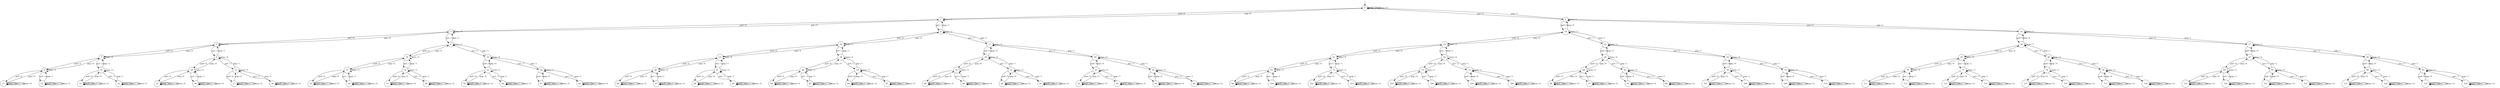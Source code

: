digraph g {

	s0 [shape="circle" label="0"];
	s1 [shape="circle" label="1"];
	s2 [shape="circle" label="2"];
	s3 [shape="circle" label="3"];
	s4 [shape="circle" label="4"];
	s5 [shape="circle" label="5"];
	s6 [shape="circle" label="6"];
	s7 [shape="circle" label="7"];
	s8 [shape="circle" label="8"];
	s9 [shape="circle" label="9"];
	s10 [shape="circle" label="10"];
	s11 [shape="circle" label="11"];
	s12 [shape="circle" label="12"];
	s13 [shape="circle" label="13"];
	s14 [shape="circle" label="14"];
	s15 [shape="circle" label="15"];
	s16 [shape="circle" label="16"];
	s17 [shape="circle" label="17"];
	s18 [shape="circle" label="18"];
	s19 [shape="circle" label="19"];
	s20 [shape="circle" label="20"];
	s21 [shape="circle" label="21"];
	s22 [shape="circle" label="22"];
	s23 [shape="circle" label="23"];
	s24 [shape="circle" label="24"];
	s25 [shape="circle" label="25"];
	s26 [shape="circle" label="26"];
	s27 [shape="circle" label="27"];
	s28 [shape="circle" label="28"];
	s29 [shape="circle" label="29"];
	s30 [shape="circle" label="30"];
	s31 [shape="circle" label="31"];
	s32 [shape="circle" label="32"];
	s33 [shape="circle" label="33"];
	s34 [shape="circle" label="34"];
	s35 [shape="circle" label="35"];
	s36 [shape="circle" label="36"];
	s37 [shape="circle" label="37"];
	s38 [shape="circle" label="38"];
	s39 [shape="circle" label="39"];
	s40 [shape="circle" label="40"];
	s41 [shape="circle" label="41"];
	s42 [shape="circle" label="42"];
	s43 [shape="circle" label="43"];
	s44 [shape="circle" label="44"];
	s45 [shape="circle" label="45"];
	s46 [shape="circle" label="46"];
	s47 [shape="circle" label="47"];
	s48 [shape="circle" label="48"];
	s49 [shape="circle" label="49"];
	s50 [shape="circle" label="50"];
	s51 [shape="circle" label="51"];
	s52 [shape="circle" label="52"];
	s53 [shape="circle" label="53"];
	s54 [shape="circle" label="54"];
	s55 [shape="circle" label="55"];
	s56 [shape="circle" label="56"];
	s57 [shape="circle" label="57"];
	s58 [shape="circle" label="58"];
	s59 [shape="circle" label="59"];
	s60 [shape="circle" label="60"];
	s61 [shape="circle" label="61"];
	s62 [shape="circle" label="62"];
	s63 [shape="circle" label="63"];
	s64 [shape="circle" label="64"];
	s65 [shape="circle" label="65"];
	s66 [shape="circle" label="66"];
	s67 [shape="circle" label="67"];
	s68 [shape="circle" label="68"];
	s69 [shape="circle" label="69"];
	s70 [shape="circle" label="70"];
	s71 [shape="circle" label="71"];
	s72 [shape="circle" label="72"];
	s73 [shape="circle" label="73"];
	s74 [shape="circle" label="74"];
	s75 [shape="circle" label="75"];
	s76 [shape="circle" label="76"];
	s77 [shape="circle" label="77"];
	s78 [shape="circle" label="78"];
	s79 [shape="circle" label="79"];
	s80 [shape="circle" label="80"];
	s81 [shape="circle" label="81"];
	s82 [shape="circle" label="82"];
	s83 [shape="circle" label="83"];
	s84 [shape="circle" label="84"];
	s85 [shape="circle" label="85"];
	s86 [shape="circle" label="86"];
	s87 [shape="circle" label="87"];
	s88 [shape="circle" label="88"];
	s89 [shape="circle" label="89"];
	s90 [shape="circle" label="90"];
	s91 [shape="circle" label="91"];
	s92 [shape="circle" label="92"];
	s93 [shape="circle" label="93"];
	s94 [shape="circle" label="94"];
	s95 [shape="circle" label="95"];
	s96 [shape="circle" label="96"];
	s97 [shape="circle" label="97"];
	s98 [shape="circle" label="98"];
	s99 [shape="circle" label="99"];
	s100 [shape="circle" label="100"];
	s101 [shape="circle" label="101"];
	s102 [shape="circle" label="102"];
	s103 [shape="circle" label="103"];
	s104 [shape="circle" label="104"];
	s105 [shape="circle" label="105"];
	s106 [shape="circle" label="106"];
	s107 [shape="circle" label="107"];
	s108 [shape="circle" label="108"];
	s109 [shape="circle" label="109"];
	s110 [shape="circle" label="110"];
	s111 [shape="circle" label="111"];
	s112 [shape="circle" label="112"];
	s113 [shape="circle" label="113"];
	s114 [shape="circle" label="114"];
	s115 [shape="circle" label="115"];
	s116 [shape="circle" label="116"];
	s117 [shape="circle" label="117"];
	s118 [shape="circle" label="118"];
	s119 [shape="circle" label="119"];
	s120 [shape="circle" label="120"];
	s121 [shape="circle" label="121"];
	s122 [shape="circle" label="122"];
	s123 [shape="circle" label="123"];
	s124 [shape="circle" label="124"];
	s125 [shape="circle" label="125"];
	s126 [shape="circle" label="126"];
	s0 -> s1 [label="pu0 / 0"];
	s0 -> s2 [label="pu1 / 1"];
	s0 -> s0 [label="pop / empty"];
	s0 -> s0 [label="size / 0"];
	s1 -> s3 [label="pu0 / 0"];
	s1 -> s4 [label="pu1 / 1"];
	s1 -> s0 [label="pop / 0"];
	s1 -> s1 [label="size / 1"];
	s2 -> s14 [label="pu0 / 0"];
	s2 -> s15 [label="pu1 / 1"];
	s2 -> s0 [label="pop / 1"];
	s2 -> s2 [label="size / 1"];
	s3 -> s5 [label="pu0 / 0"];
	s3 -> s6 [label="pu1 / 1"];
	s3 -> s1 [label="pop / 0"];
	s3 -> s3 [label="size / 2"];
	s4 -> s16 [label="pu0 / 0"];
	s4 -> s17 [label="pu1 / 1"];
	s4 -> s1 [label="pop / 1"];
	s4 -> s4 [label="size / 2"];
	s5 -> s7 [label="pu0 / 0"];
	s5 -> s8 [label="pu1 / 1"];
	s5 -> s3 [label="pop / 0"];
	s5 -> s5 [label="size / 3"];
	s6 -> s18 [label="pu0 / 0"];
	s6 -> s19 [label="pu1 / 1"];
	s6 -> s3 [label="pop / 1"];
	s6 -> s6 [label="size / 3"];
	s7 -> s9 [label="pu0 / 0"];
	s7 -> s10 [label="pu1 / 1"];
	s7 -> s5 [label="pop / 0"];
	s7 -> s7 [label="size / 4"];
	s8 -> s20 [label="pu0 / 0"];
	s8 -> s21 [label="pu1 / 1"];
	s8 -> s5 [label="pop / 1"];
	s8 -> s8 [label="size / 4"];
	s9 -> s11 [label="pu0 / 0"];
	s9 -> s12 [label="pu1 / 1"];
	s9 -> s7 [label="pop / 0"];
	s9 -> s9 [label="size / 5"];
	s10 -> s13 [label="pu0 / 0"];
	s10 -> s22 [label="pu1 / 1"];
	s10 -> s7 [label="pop / 1"];
	s10 -> s10 [label="size / 5"];
	s11 -> s11 [label="pu0 / ful"];
	s11 -> s11 [label="pu1 / ful"];
	s11 -> s9 [label="pop / 0"];
	s11 -> s11 [label="size / 6"];
	s12 -> s12 [label="pu0 / ful"];
	s12 -> s12 [label="pu1 / ful"];
	s12 -> s9 [label="pop / 1"];
	s12 -> s12 [label="size / 6"];
	s13 -> s13 [label="pu0 / ful"];
	s13 -> s13 [label="pu1 / ful"];
	s13 -> s10 [label="pop / 0"];
	s13 -> s13 [label="size / 6"];
	s14 -> s24 [label="pu0 / 0"];
	s14 -> s25 [label="pu1 / 1"];
	s14 -> s2 [label="pop / 0"];
	s14 -> s14 [label="size / 2"];
	s15 -> s26 [label="pu0 / 0"];
	s15 -> s27 [label="pu1 / 1"];
	s15 -> s2 [label="pop / 1"];
	s15 -> s15 [label="size / 2"];
	s16 -> s23 [label="pu0 / 0"];
	s16 -> s28 [label="pu1 / 1"];
	s16 -> s4 [label="pop / 0"];
	s16 -> s16 [label="size / 3"];
	s17 -> s29 [label="pu0 / 0"];
	s17 -> s30 [label="pu1 / 1"];
	s17 -> s4 [label="pop / 1"];
	s17 -> s17 [label="size / 3"];
	s18 -> s31 [label="pu0 / 0"];
	s18 -> s32 [label="pu1 / 1"];
	s18 -> s6 [label="pop / 0"];
	s18 -> s18 [label="size / 4"];
	s19 -> s33 [label="pu0 / 0"];
	s19 -> s34 [label="pu1 / 1"];
	s19 -> s6 [label="pop / 1"];
	s19 -> s19 [label="size / 4"];
	s20 -> s35 [label="pu0 / 0"];
	s20 -> s36 [label="pu1 / 1"];
	s20 -> s8 [label="pop / 0"];
	s20 -> s20 [label="size / 5"];
	s21 -> s37 [label="pu0 / 0"];
	s21 -> s38 [label="pu1 / 1"];
	s21 -> s8 [label="pop / 1"];
	s21 -> s21 [label="size / 5"];
	s22 -> s22 [label="pu0 / ful"];
	s22 -> s22 [label="pu1 / ful"];
	s22 -> s10 [label="pop / 1"];
	s22 -> s22 [label="size / 6"];
	s23 -> s40 [label="pu0 / 0"];
	s23 -> s41 [label="pu1 / 1"];
	s23 -> s16 [label="pop / 0"];
	s23 -> s23 [label="size / 4"];
	s24 -> s42 [label="pu0 / 0"];
	s24 -> s43 [label="pu1 / 1"];
	s24 -> s14 [label="pop / 0"];
	s24 -> s24 [label="size / 3"];
	s25 -> s39 [label="pu0 / 0"];
	s25 -> s44 [label="pu1 / 1"];
	s25 -> s14 [label="pop / 1"];
	s25 -> s25 [label="size / 3"];
	s26 -> s45 [label="pu0 / 0"];
	s26 -> s46 [label="pu1 / 1"];
	s26 -> s15 [label="pop / 0"];
	s26 -> s26 [label="size / 3"];
	s27 -> s47 [label="pu0 / 0"];
	s27 -> s48 [label="pu1 / 1"];
	s27 -> s15 [label="pop / 1"];
	s27 -> s27 [label="size / 3"];
	s28 -> s49 [label="pu0 / 0"];
	s28 -> s50 [label="pu1 / 1"];
	s28 -> s16 [label="pop / 1"];
	s28 -> s28 [label="size / 4"];
	s29 -> s51 [label="pu0 / 0"];
	s29 -> s52 [label="pu1 / 1"];
	s29 -> s17 [label="pop / 0"];
	s29 -> s29 [label="size / 4"];
	s30 -> s53 [label="pu0 / 0"];
	s30 -> s54 [label="pu1 / 1"];
	s30 -> s17 [label="pop / 1"];
	s30 -> s30 [label="size / 4"];
	s31 -> s55 [label="pu0 / 0"];
	s31 -> s56 [label="pu1 / 1"];
	s31 -> s18 [label="pop / 0"];
	s31 -> s31 [label="size / 5"];
	s32 -> s57 [label="pu0 / 0"];
	s32 -> s58 [label="pu1 / 1"];
	s32 -> s18 [label="pop / 1"];
	s32 -> s32 [label="size / 5"];
	s33 -> s59 [label="pu0 / 0"];
	s33 -> s60 [label="pu1 / 1"];
	s33 -> s19 [label="pop / 0"];
	s33 -> s33 [label="size / 5"];
	s34 -> s61 [label="pu0 / 0"];
	s34 -> s62 [label="pu1 / 1"];
	s34 -> s19 [label="pop / 1"];
	s34 -> s34 [label="size / 5"];
	s35 -> s35 [label="pu0 / ful"];
	s35 -> s35 [label="pu1 / ful"];
	s35 -> s20 [label="pop / 0"];
	s35 -> s35 [label="size / 6"];
	s36 -> s36 [label="pu0 / ful"];
	s36 -> s36 [label="pu1 / ful"];
	s36 -> s20 [label="pop / 1"];
	s36 -> s36 [label="size / 6"];
	s37 -> s37 [label="pu0 / ful"];
	s37 -> s37 [label="pu1 / ful"];
	s37 -> s21 [label="pop / 0"];
	s37 -> s37 [label="size / 6"];
	s38 -> s38 [label="pu0 / ful"];
	s38 -> s38 [label="pu1 / ful"];
	s38 -> s21 [label="pop / 1"];
	s38 -> s38 [label="size / 6"];
	s39 -> s64 [label="pu0 / 0"];
	s39 -> s65 [label="pu1 / 1"];
	s39 -> s25 [label="pop / 0"];
	s39 -> s39 [label="size / 4"];
	s40 -> s66 [label="pu0 / 0"];
	s40 -> s67 [label="pu1 / 1"];
	s40 -> s23 [label="pop / 0"];
	s40 -> s40 [label="size / 5"];
	s41 -> s68 [label="pu0 / 0"];
	s41 -> s69 [label="pu1 / 1"];
	s41 -> s23 [label="pop / 1"];
	s41 -> s41 [label="size / 5"];
	s42 -> s70 [label="pu0 / 0"];
	s42 -> s71 [label="pu1 / 1"];
	s42 -> s24 [label="pop / 0"];
	s42 -> s42 [label="size / 4"];
	s43 -> s72 [label="pu0 / 0"];
	s43 -> s73 [label="pu1 / 1"];
	s43 -> s24 [label="pop / 1"];
	s43 -> s43 [label="size / 4"];
	s44 -> s74 [label="pu0 / 0"];
	s44 -> s75 [label="pu1 / 1"];
	s44 -> s25 [label="pop / 1"];
	s44 -> s44 [label="size / 4"];
	s45 -> s76 [label="pu0 / 0"];
	s45 -> s77 [label="pu1 / 1"];
	s45 -> s26 [label="pop / 0"];
	s45 -> s45 [label="size / 4"];
	s46 -> s78 [label="pu0 / 0"];
	s46 -> s79 [label="pu1 / 1"];
	s46 -> s26 [label="pop / 1"];
	s46 -> s46 [label="size / 4"];
	s47 -> s80 [label="pu0 / 0"];
	s47 -> s81 [label="pu1 / 1"];
	s47 -> s27 [label="pop / 0"];
	s47 -> s47 [label="size / 4"];
	s48 -> s82 [label="pu0 / 0"];
	s48 -> s83 [label="pu1 / 1"];
	s48 -> s27 [label="pop / 1"];
	s48 -> s48 [label="size / 4"];
	s49 -> s84 [label="pu0 / 0"];
	s49 -> s85 [label="pu1 / 1"];
	s49 -> s28 [label="pop / 0"];
	s49 -> s49 [label="size / 5"];
	s50 -> s86 [label="pu0 / 0"];
	s50 -> s87 [label="pu1 / 1"];
	s50 -> s28 [label="pop / 1"];
	s50 -> s50 [label="size / 5"];
	s51 -> s88 [label="pu0 / 0"];
	s51 -> s89 [label="pu1 / 1"];
	s51 -> s29 [label="pop / 0"];
	s51 -> s51 [label="size / 5"];
	s52 -> s90 [label="pu0 / 0"];
	s52 -> s91 [label="pu1 / 1"];
	s52 -> s29 [label="pop / 1"];
	s52 -> s52 [label="size / 5"];
	s53 -> s63 [label="pu0 / 0"];
	s53 -> s92 [label="pu1 / 1"];
	s53 -> s30 [label="pop / 0"];
	s53 -> s53 [label="size / 5"];
	s54 -> s93 [label="pu0 / 0"];
	s54 -> s94 [label="pu1 / 1"];
	s54 -> s30 [label="pop / 1"];
	s54 -> s54 [label="size / 5"];
	s55 -> s55 [label="pu0 / ful"];
	s55 -> s55 [label="pu1 / ful"];
	s55 -> s31 [label="pop / 0"];
	s55 -> s55 [label="size / 6"];
	s56 -> s56 [label="pu0 / ful"];
	s56 -> s56 [label="pu1 / ful"];
	s56 -> s31 [label="pop / 1"];
	s56 -> s56 [label="size / 6"];
	s57 -> s57 [label="pu0 / ful"];
	s57 -> s57 [label="pu1 / ful"];
	s57 -> s32 [label="pop / 0"];
	s57 -> s57 [label="size / 6"];
	s58 -> s58 [label="pu0 / ful"];
	s58 -> s58 [label="pu1 / ful"];
	s58 -> s32 [label="pop / 1"];
	s58 -> s58 [label="size / 6"];
	s59 -> s59 [label="pu0 / ful"];
	s59 -> s59 [label="pu1 / ful"];
	s59 -> s33 [label="pop / 0"];
	s59 -> s59 [label="size / 6"];
	s60 -> s60 [label="pu0 / ful"];
	s60 -> s60 [label="pu1 / ful"];
	s60 -> s33 [label="pop / 1"];
	s60 -> s60 [label="size / 6"];
	s61 -> s61 [label="pu0 / ful"];
	s61 -> s61 [label="pu1 / ful"];
	s61 -> s34 [label="pop / 0"];
	s61 -> s61 [label="size / 6"];
	s62 -> s62 [label="pu0 / ful"];
	s62 -> s62 [label="pu1 / ful"];
	s62 -> s34 [label="pop / 1"];
	s62 -> s62 [label="size / 6"];
	s63 -> s63 [label="pu0 / ful"];
	s63 -> s63 [label="pu1 / ful"];
	s63 -> s53 [label="pop / 0"];
	s63 -> s63 [label="size / 6"];
	s64 -> s96 [label="pu0 / 0"];
	s64 -> s97 [label="pu1 / 1"];
	s64 -> s39 [label="pop / 0"];
	s64 -> s64 [label="size / 5"];
	s65 -> s95 [label="pu0 / 0"];
	s65 -> s98 [label="pu1 / 1"];
	s65 -> s39 [label="pop / 1"];
	s65 -> s65 [label="size / 5"];
	s66 -> s66 [label="pu0 / ful"];
	s66 -> s66 [label="pu1 / ful"];
	s66 -> s40 [label="pop / 0"];
	s66 -> s66 [label="size / 6"];
	s67 -> s67 [label="pu0 / ful"];
	s67 -> s67 [label="pu1 / ful"];
	s67 -> s40 [label="pop / 1"];
	s67 -> s67 [label="size / 6"];
	s68 -> s68 [label="pu0 / ful"];
	s68 -> s68 [label="pu1 / ful"];
	s68 -> s41 [label="pop / 0"];
	s68 -> s68 [label="size / 6"];
	s69 -> s69 [label="pu0 / ful"];
	s69 -> s69 [label="pu1 / ful"];
	s69 -> s41 [label="pop / 1"];
	s69 -> s69 [label="size / 6"];
	s70 -> s99 [label="pu0 / 0"];
	s70 -> s100 [label="pu1 / 1"];
	s70 -> s42 [label="pop / 0"];
	s70 -> s70 [label="size / 5"];
	s71 -> s101 [label="pu0 / 0"];
	s71 -> s102 [label="pu1 / 1"];
	s71 -> s42 [label="pop / 1"];
	s71 -> s71 [label="size / 5"];
	s72 -> s103 [label="pu0 / 0"];
	s72 -> s104 [label="pu1 / 1"];
	s72 -> s43 [label="pop / 0"];
	s72 -> s72 [label="size / 5"];
	s73 -> s105 [label="pu0 / 0"];
	s73 -> s106 [label="pu1 / 1"];
	s73 -> s43 [label="pop / 1"];
	s73 -> s73 [label="size / 5"];
	s74 -> s107 [label="pu0 / 0"];
	s74 -> s108 [label="pu1 / 1"];
	s74 -> s44 [label="pop / 0"];
	s74 -> s74 [label="size / 5"];
	s75 -> s109 [label="pu0 / 0"];
	s75 -> s110 [label="pu1 / 1"];
	s75 -> s44 [label="pop / 1"];
	s75 -> s75 [label="size / 5"];
	s76 -> s111 [label="pu0 / 0"];
	s76 -> s112 [label="pu1 / 1"];
	s76 -> s45 [label="pop / 0"];
	s76 -> s76 [label="size / 5"];
	s77 -> s113 [label="pu0 / 0"];
	s77 -> s114 [label="pu1 / 1"];
	s77 -> s45 [label="pop / 1"];
	s77 -> s77 [label="size / 5"];
	s78 -> s115 [label="pu0 / 0"];
	s78 -> s116 [label="pu1 / 1"];
	s78 -> s46 [label="pop / 0"];
	s78 -> s78 [label="size / 5"];
	s79 -> s117 [label="pu0 / 0"];
	s79 -> s118 [label="pu1 / 1"];
	s79 -> s46 [label="pop / 1"];
	s79 -> s79 [label="size / 5"];
	s80 -> s119 [label="pu0 / 0"];
	s80 -> s120 [label="pu1 / 1"];
	s80 -> s47 [label="pop / 0"];
	s80 -> s80 [label="size / 5"];
	s81 -> s121 [label="pu0 / 0"];
	s81 -> s122 [label="pu1 / 1"];
	s81 -> s47 [label="pop / 1"];
	s81 -> s81 [label="size / 5"];
	s82 -> s123 [label="pu0 / 0"];
	s82 -> s124 [label="pu1 / 1"];
	s82 -> s48 [label="pop / 0"];
	s82 -> s82 [label="size / 5"];
	s83 -> s125 [label="pu0 / 0"];
	s83 -> s126 [label="pu1 / 1"];
	s83 -> s48 [label="pop / 1"];
	s83 -> s83 [label="size / 5"];
	s84 -> s84 [label="pu0 / ful"];
	s84 -> s84 [label="pu1 / ful"];
	s84 -> s49 [label="pop / 0"];
	s84 -> s84 [label="size / 6"];
	s85 -> s85 [label="pu0 / ful"];
	s85 -> s85 [label="pu1 / ful"];
	s85 -> s49 [label="pop / 1"];
	s85 -> s85 [label="size / 6"];
	s86 -> s86 [label="pu0 / ful"];
	s86 -> s86 [label="pu1 / ful"];
	s86 -> s50 [label="pop / 0"];
	s86 -> s86 [label="size / 6"];
	s87 -> s87 [label="pu0 / ful"];
	s87 -> s87 [label="pu1 / ful"];
	s87 -> s50 [label="pop / 1"];
	s87 -> s87 [label="size / 6"];
	s88 -> s88 [label="pu0 / ful"];
	s88 -> s88 [label="pu1 / ful"];
	s88 -> s51 [label="pop / 0"];
	s88 -> s88 [label="size / 6"];
	s89 -> s89 [label="pu0 / ful"];
	s89 -> s89 [label="pu1 / ful"];
	s89 -> s51 [label="pop / 1"];
	s89 -> s89 [label="size / 6"];
	s90 -> s90 [label="pu0 / ful"];
	s90 -> s90 [label="pu1 / ful"];
	s90 -> s52 [label="pop / 0"];
	s90 -> s90 [label="size / 6"];
	s91 -> s91 [label="pu0 / ful"];
	s91 -> s91 [label="pu1 / ful"];
	s91 -> s52 [label="pop / 1"];
	s91 -> s91 [label="size / 6"];
	s92 -> s92 [label="pu0 / ful"];
	s92 -> s92 [label="pu1 / ful"];
	s92 -> s53 [label="pop / 1"];
	s92 -> s92 [label="size / 6"];
	s93 -> s93 [label="pu0 / ful"];
	s93 -> s93 [label="pu1 / ful"];
	s93 -> s54 [label="pop / 0"];
	s93 -> s93 [label="size / 6"];
	s94 -> s94 [label="pu0 / ful"];
	s94 -> s94 [label="pu1 / ful"];
	s94 -> s54 [label="pop / 1"];
	s94 -> s94 [label="size / 6"];
	s95 -> s95 [label="pu0 / ful"];
	s95 -> s95 [label="pu1 / ful"];
	s95 -> s65 [label="pop / 0"];
	s95 -> s95 [label="size / 6"];
	s96 -> s96 [label="pu0 / ful"];
	s96 -> s96 [label="pu1 / ful"];
	s96 -> s64 [label="pop / 0"];
	s96 -> s96 [label="size / 6"];
	s97 -> s97 [label="pu0 / ful"];
	s97 -> s97 [label="pu1 / ful"];
	s97 -> s64 [label="pop / 1"];
	s97 -> s97 [label="size / 6"];
	s98 -> s98 [label="pu0 / ful"];
	s98 -> s98 [label="pu1 / ful"];
	s98 -> s65 [label="pop / 1"];
	s98 -> s98 [label="size / 6"];
	s99 -> s99 [label="pu0 / ful"];
	s99 -> s99 [label="pu1 / ful"];
	s99 -> s70 [label="pop / 0"];
	s99 -> s99 [label="size / 6"];
	s100 -> s100 [label="pu0 / ful"];
	s100 -> s100 [label="pu1 / ful"];
	s100 -> s70 [label="pop / 1"];
	s100 -> s100 [label="size / 6"];
	s101 -> s101 [label="pu0 / ful"];
	s101 -> s101 [label="pu1 / ful"];
	s101 -> s71 [label="pop / 0"];
	s101 -> s101 [label="size / 6"];
	s102 -> s102 [label="pu0 / ful"];
	s102 -> s102 [label="pu1 / ful"];
	s102 -> s71 [label="pop / 1"];
	s102 -> s102 [label="size / 6"];
	s103 -> s103 [label="pu0 / ful"];
	s103 -> s103 [label="pu1 / ful"];
	s103 -> s72 [label="pop / 0"];
	s103 -> s103 [label="size / 6"];
	s104 -> s104 [label="pu0 / ful"];
	s104 -> s104 [label="pu1 / ful"];
	s104 -> s72 [label="pop / 1"];
	s104 -> s104 [label="size / 6"];
	s105 -> s105 [label="pu0 / ful"];
	s105 -> s105 [label="pu1 / ful"];
	s105 -> s73 [label="pop / 0"];
	s105 -> s105 [label="size / 6"];
	s106 -> s106 [label="pu0 / ful"];
	s106 -> s106 [label="pu1 / ful"];
	s106 -> s73 [label="pop / 1"];
	s106 -> s106 [label="size / 6"];
	s107 -> s107 [label="pu0 / ful"];
	s107 -> s107 [label="pu1 / ful"];
	s107 -> s74 [label="pop / 0"];
	s107 -> s107 [label="size / 6"];
	s108 -> s108 [label="pu0 / ful"];
	s108 -> s108 [label="pu1 / ful"];
	s108 -> s74 [label="pop / 1"];
	s108 -> s108 [label="size / 6"];
	s109 -> s109 [label="pu0 / ful"];
	s109 -> s109 [label="pu1 / ful"];
	s109 -> s75 [label="pop / 0"];
	s109 -> s109 [label="size / 6"];
	s110 -> s110 [label="pu0 / ful"];
	s110 -> s110 [label="pu1 / ful"];
	s110 -> s75 [label="pop / 1"];
	s110 -> s110 [label="size / 6"];
	s111 -> s111 [label="pu0 / ful"];
	s111 -> s111 [label="pu1 / ful"];
	s111 -> s76 [label="pop / 0"];
	s111 -> s111 [label="size / 6"];
	s112 -> s112 [label="pu0 / ful"];
	s112 -> s112 [label="pu1 / ful"];
	s112 -> s76 [label="pop / 1"];
	s112 -> s112 [label="size / 6"];
	s113 -> s113 [label="pu0 / ful"];
	s113 -> s113 [label="pu1 / ful"];
	s113 -> s77 [label="pop / 0"];
	s113 -> s113 [label="size / 6"];
	s114 -> s114 [label="pu0 / ful"];
	s114 -> s114 [label="pu1 / ful"];
	s114 -> s77 [label="pop / 1"];
	s114 -> s114 [label="size / 6"];
	s115 -> s115 [label="pu0 / ful"];
	s115 -> s115 [label="pu1 / ful"];
	s115 -> s78 [label="pop / 0"];
	s115 -> s115 [label="size / 6"];
	s116 -> s116 [label="pu0 / ful"];
	s116 -> s116 [label="pu1 / ful"];
	s116 -> s78 [label="pop / 1"];
	s116 -> s116 [label="size / 6"];
	s117 -> s117 [label="pu0 / ful"];
	s117 -> s117 [label="pu1 / ful"];
	s117 -> s79 [label="pop / 0"];
	s117 -> s117 [label="size / 6"];
	s118 -> s118 [label="pu0 / ful"];
	s118 -> s118 [label="pu1 / ful"];
	s118 -> s79 [label="pop / 1"];
	s118 -> s118 [label="size / 6"];
	s119 -> s119 [label="pu0 / ful"];
	s119 -> s119 [label="pu1 / ful"];
	s119 -> s80 [label="pop / 0"];
	s119 -> s119 [label="size / 6"];
	s120 -> s120 [label="pu0 / ful"];
	s120 -> s120 [label="pu1 / ful"];
	s120 -> s80 [label="pop / 1"];
	s120 -> s120 [label="size / 6"];
	s121 -> s121 [label="pu0 / ful"];
	s121 -> s121 [label="pu1 / ful"];
	s121 -> s81 [label="pop / 0"];
	s121 -> s121 [label="size / 6"];
	s122 -> s122 [label="pu0 / ful"];
	s122 -> s122 [label="pu1 / ful"];
	s122 -> s81 [label="pop / 1"];
	s122 -> s122 [label="size / 6"];
	s123 -> s123 [label="pu0 / ful"];
	s123 -> s123 [label="pu1 / ful"];
	s123 -> s82 [label="pop / 0"];
	s123 -> s123 [label="size / 6"];
	s124 -> s124 [label="pu0 / ful"];
	s124 -> s124 [label="pu1 / ful"];
	s124 -> s82 [label="pop / 1"];
	s124 -> s124 [label="size / 6"];
	s125 -> s125 [label="pu0 / ful"];
	s125 -> s125 [label="pu1 / ful"];
	s125 -> s83 [label="pop / 0"];
	s125 -> s125 [label="size / 6"];
	s126 -> s126 [label="pu0 / ful"];
	s126 -> s126 [label="pu1 / ful"];
	s126 -> s83 [label="pop / 1"];
	s126 -> s126 [label="size / 6"];

__start0 [label="" shape="none" width="0" height="0"];
__start0 -> s0;

}
